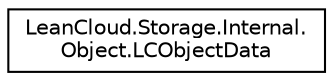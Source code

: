 digraph "Graphical Class Hierarchy"
{
  edge [fontname="Helvetica",fontsize="10",labelfontname="Helvetica",labelfontsize="10"];
  node [fontname="Helvetica",fontsize="10",shape=record];
  rankdir="LR";
  Node1 [label="LeanCloud.Storage.Internal.\lObject.LCObjectData",height=0.2,width=0.4,color="black", fillcolor="white", style="filled",URL="$classLeanCloud_1_1Storage_1_1Internal_1_1Object_1_1LCObjectData.html"];
}
